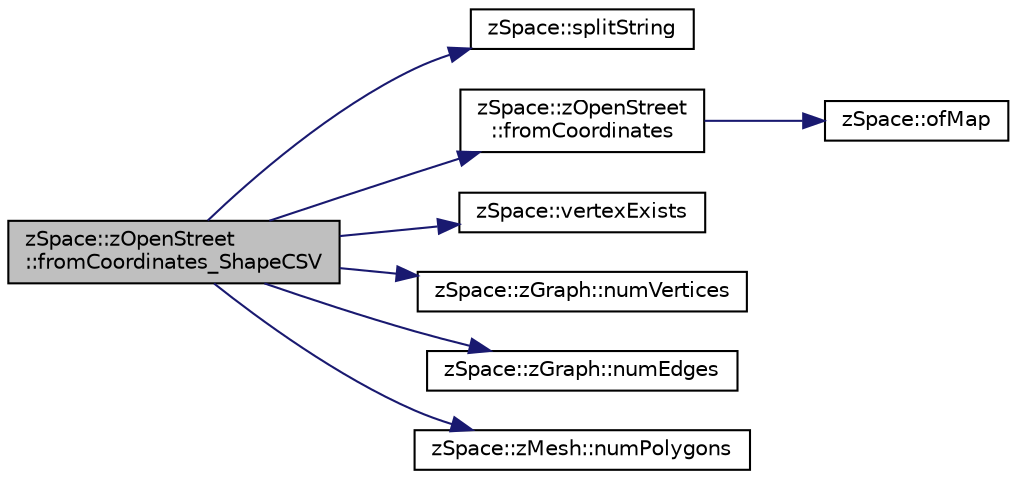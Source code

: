 digraph "zSpace::zOpenStreet::fromCoordinates_ShapeCSV"
{
 // LATEX_PDF_SIZE
  edge [fontname="Helvetica",fontsize="10",labelfontname="Helvetica",labelfontsize="10"];
  node [fontname="Helvetica",fontsize="10",shape=record];
  rankdir="LR";
  Node72 [label="zSpace::zOpenStreet\l::fromCoordinates_ShapeCSV",height=0.2,width=0.4,color="black", fillcolor="grey75", style="filled", fontcolor="black",tooltip="This method gets mesh and data attributes from input shape CSV data files."];
  Node72 -> Node73 [color="midnightblue",fontsize="10",style="solid",fontname="Helvetica"];
  Node73 [label="zSpace::splitString",height=0.2,width=0.4,color="black", fillcolor="white", style="filled",URL="$group__z_core_utilities.html#ga4632c0bf9aaa9b88d6e928244a77cda5",tooltip="This method splits the input string based on the input delimiter."];
  Node72 -> Node74 [color="midnightblue",fontsize="10",style="solid",fontname="Helvetica"];
  Node74 [label="zSpace::zOpenStreet\l::fromCoordinates",height=0.2,width=0.4,color="black", fillcolor="white", style="filled",URL="$classz_space_1_1z_open_street.html#ad57dc144a2d627dd20d7b8f105ca49f9",tooltip="This method computes the 3D position based on the input latitude and longitude, using the bounds of t..."];
  Node74 -> Node75 [color="midnightblue",fontsize="10",style="solid",fontname="Helvetica"];
  Node75 [label="zSpace::ofMap",height=0.2,width=0.4,color="black", fillcolor="white", style="filled",URL="$group__z_core_utilities.html#ga772c31654e2dcf5f5ac0a884f3f9612a",tooltip="This method maps the input value from the input domain to output domain."];
  Node72 -> Node76 [color="midnightblue",fontsize="10",style="solid",fontname="Helvetica"];
  Node76 [label="zSpace::vertexExists",height=0.2,width=0.4,color="black", fillcolor="white", style="filled",URL="$group__z_core_utilities.html#ga60b24175b18ed33fb7631aeb21a290dd",tooltip="This method checks if the input position exists in the map."];
  Node72 -> Node77 [color="midnightblue",fontsize="10",style="solid",fontname="Helvetica"];
  Node77 [label="zSpace::zGraph::numVertices",height=0.2,width=0.4,color="black", fillcolor="white", style="filled",URL="$classz_space_1_1z_graph.html#a32a9a23b93c41033485543e0768e7f6a",tooltip="This method returns the number of vertices in the graph or mesh."];
  Node72 -> Node78 [color="midnightblue",fontsize="10",style="solid",fontname="Helvetica"];
  Node78 [label="zSpace::zGraph::numEdges",height=0.2,width=0.4,color="black", fillcolor="white", style="filled",URL="$classz_space_1_1z_graph.html#a0c062c1592a7264cbf11f652edb25f92",tooltip="This method returns the number of half edges in the graph or mesh."];
  Node72 -> Node79 [color="midnightblue",fontsize="10",style="solid",fontname="Helvetica"];
  Node79 [label="zSpace::zMesh::numPolygons",height=0.2,width=0.4,color="black", fillcolor="white", style="filled",URL="$classz_space_1_1z_mesh.html#a495dcfd61cc83ad601179a0696f23225",tooltip="This method returns the number of polygons in the mesh."];
}
